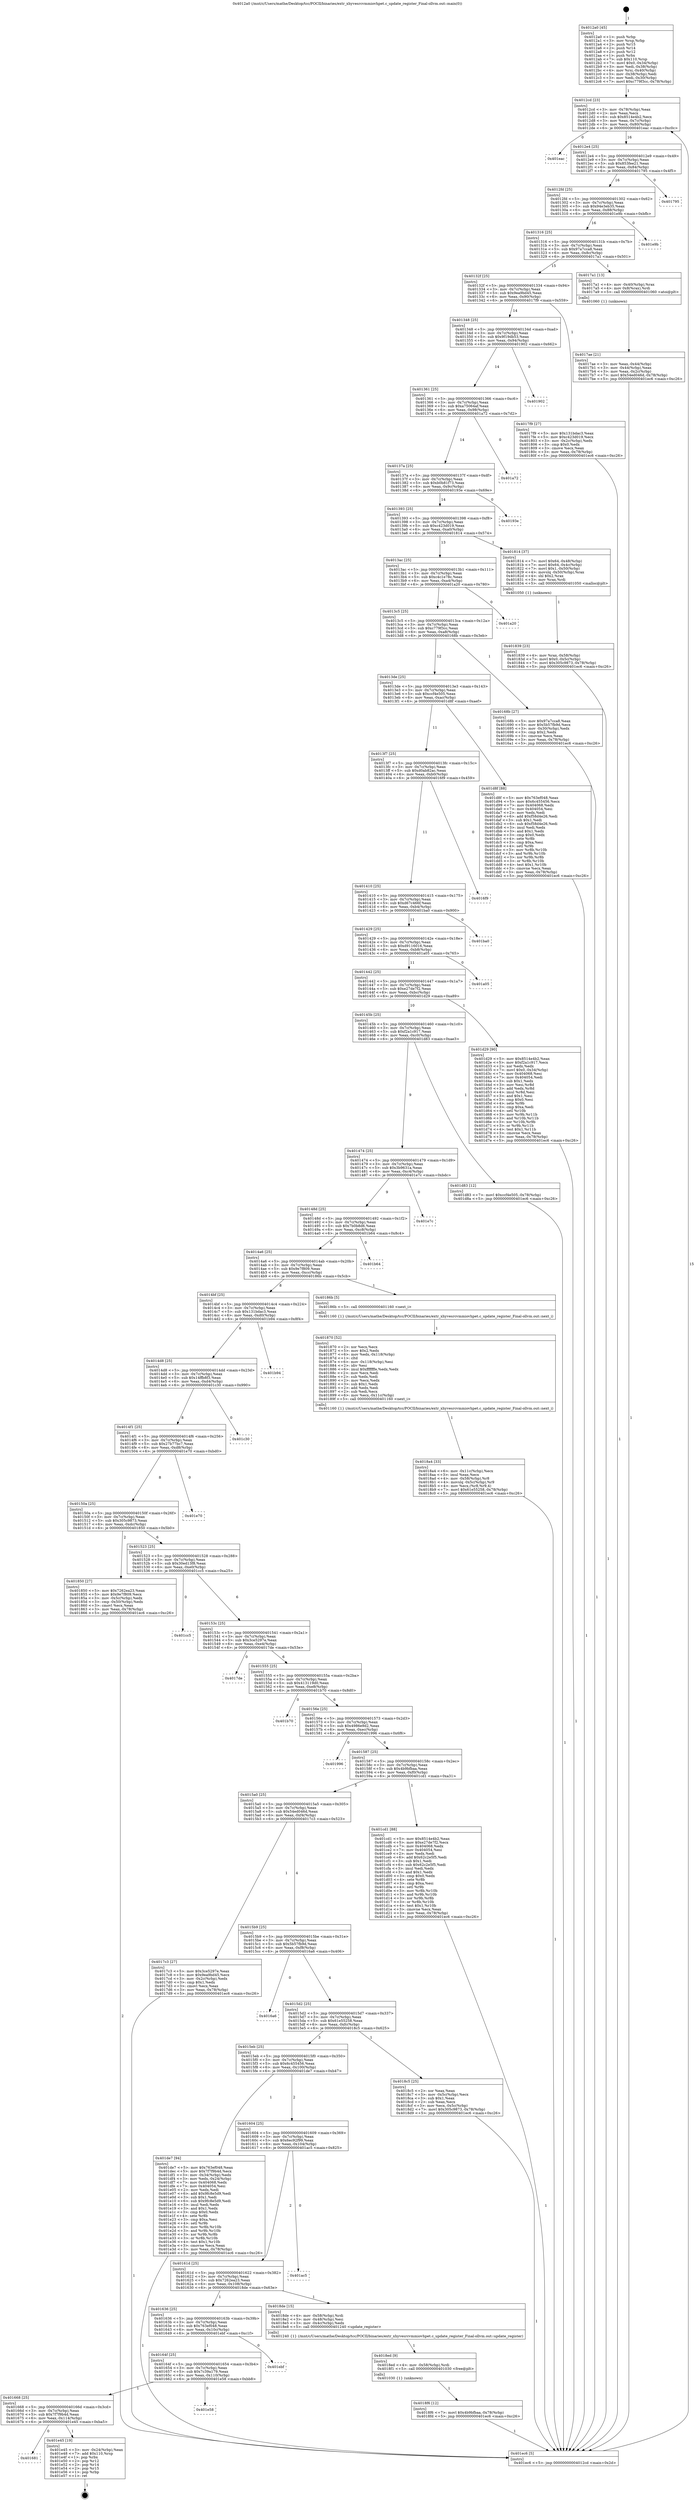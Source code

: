 digraph "0x4012a0" {
  label = "0x4012a0 (/mnt/c/Users/mathe/Desktop/tcc/POCII/binaries/extr_xhyvesrcvmmiovhpet.c_update_register_Final-ollvm.out::main(0))"
  labelloc = "t"
  node[shape=record]

  Entry [label="",width=0.3,height=0.3,shape=circle,fillcolor=black,style=filled]
  "0x4012cd" [label="{
     0x4012cd [23]\l
     | [instrs]\l
     &nbsp;&nbsp;0x4012cd \<+3\>: mov -0x78(%rbp),%eax\l
     &nbsp;&nbsp;0x4012d0 \<+2\>: mov %eax,%ecx\l
     &nbsp;&nbsp;0x4012d2 \<+6\>: sub $0x8514e4b2,%ecx\l
     &nbsp;&nbsp;0x4012d8 \<+3\>: mov %eax,-0x7c(%rbp)\l
     &nbsp;&nbsp;0x4012db \<+3\>: mov %ecx,-0x80(%rbp)\l
     &nbsp;&nbsp;0x4012de \<+6\>: je 0000000000401eac \<main+0xc0c\>\l
  }"]
  "0x401eac" [label="{
     0x401eac\l
  }", style=dashed]
  "0x4012e4" [label="{
     0x4012e4 [25]\l
     | [instrs]\l
     &nbsp;&nbsp;0x4012e4 \<+5\>: jmp 00000000004012e9 \<main+0x49\>\l
     &nbsp;&nbsp;0x4012e9 \<+3\>: mov -0x7c(%rbp),%eax\l
     &nbsp;&nbsp;0x4012ec \<+5\>: sub $0x853fee21,%eax\l
     &nbsp;&nbsp;0x4012f1 \<+6\>: mov %eax,-0x84(%rbp)\l
     &nbsp;&nbsp;0x4012f7 \<+6\>: je 0000000000401795 \<main+0x4f5\>\l
  }"]
  Exit [label="",width=0.3,height=0.3,shape=circle,fillcolor=black,style=filled,peripheries=2]
  "0x401795" [label="{
     0x401795\l
  }", style=dashed]
  "0x4012fd" [label="{
     0x4012fd [25]\l
     | [instrs]\l
     &nbsp;&nbsp;0x4012fd \<+5\>: jmp 0000000000401302 \<main+0x62\>\l
     &nbsp;&nbsp;0x401302 \<+3\>: mov -0x7c(%rbp),%eax\l
     &nbsp;&nbsp;0x401305 \<+5\>: sub $0x94e3eb35,%eax\l
     &nbsp;&nbsp;0x40130a \<+6\>: mov %eax,-0x88(%rbp)\l
     &nbsp;&nbsp;0x401310 \<+6\>: je 0000000000401e9b \<main+0xbfb\>\l
  }"]
  "0x401681" [label="{
     0x401681\l
  }", style=dashed]
  "0x401e9b" [label="{
     0x401e9b\l
  }", style=dashed]
  "0x401316" [label="{
     0x401316 [25]\l
     | [instrs]\l
     &nbsp;&nbsp;0x401316 \<+5\>: jmp 000000000040131b \<main+0x7b\>\l
     &nbsp;&nbsp;0x40131b \<+3\>: mov -0x7c(%rbp),%eax\l
     &nbsp;&nbsp;0x40131e \<+5\>: sub $0x97a7cca8,%eax\l
     &nbsp;&nbsp;0x401323 \<+6\>: mov %eax,-0x8c(%rbp)\l
     &nbsp;&nbsp;0x401329 \<+6\>: je 00000000004017a1 \<main+0x501\>\l
  }"]
  "0x401e45" [label="{
     0x401e45 [19]\l
     | [instrs]\l
     &nbsp;&nbsp;0x401e45 \<+3\>: mov -0x24(%rbp),%eax\l
     &nbsp;&nbsp;0x401e48 \<+7\>: add $0x110,%rsp\l
     &nbsp;&nbsp;0x401e4f \<+1\>: pop %rbx\l
     &nbsp;&nbsp;0x401e50 \<+2\>: pop %r12\l
     &nbsp;&nbsp;0x401e52 \<+2\>: pop %r14\l
     &nbsp;&nbsp;0x401e54 \<+2\>: pop %r15\l
     &nbsp;&nbsp;0x401e56 \<+1\>: pop %rbp\l
     &nbsp;&nbsp;0x401e57 \<+1\>: ret\l
  }"]
  "0x4017a1" [label="{
     0x4017a1 [13]\l
     | [instrs]\l
     &nbsp;&nbsp;0x4017a1 \<+4\>: mov -0x40(%rbp),%rax\l
     &nbsp;&nbsp;0x4017a5 \<+4\>: mov 0x8(%rax),%rdi\l
     &nbsp;&nbsp;0x4017a9 \<+5\>: call 0000000000401060 \<atoi@plt\>\l
     | [calls]\l
     &nbsp;&nbsp;0x401060 \{1\} (unknown)\l
  }"]
  "0x40132f" [label="{
     0x40132f [25]\l
     | [instrs]\l
     &nbsp;&nbsp;0x40132f \<+5\>: jmp 0000000000401334 \<main+0x94\>\l
     &nbsp;&nbsp;0x401334 \<+3\>: mov -0x7c(%rbp),%eax\l
     &nbsp;&nbsp;0x401337 \<+5\>: sub $0x9ea9bd45,%eax\l
     &nbsp;&nbsp;0x40133c \<+6\>: mov %eax,-0x90(%rbp)\l
     &nbsp;&nbsp;0x401342 \<+6\>: je 00000000004017f9 \<main+0x559\>\l
  }"]
  "0x401668" [label="{
     0x401668 [25]\l
     | [instrs]\l
     &nbsp;&nbsp;0x401668 \<+5\>: jmp 000000000040166d \<main+0x3cd\>\l
     &nbsp;&nbsp;0x40166d \<+3\>: mov -0x7c(%rbp),%eax\l
     &nbsp;&nbsp;0x401670 \<+5\>: sub $0x7f7f9b4d,%eax\l
     &nbsp;&nbsp;0x401675 \<+6\>: mov %eax,-0x114(%rbp)\l
     &nbsp;&nbsp;0x40167b \<+6\>: je 0000000000401e45 \<main+0xba5\>\l
  }"]
  "0x4017f9" [label="{
     0x4017f9 [27]\l
     | [instrs]\l
     &nbsp;&nbsp;0x4017f9 \<+5\>: mov $0x131bdac3,%eax\l
     &nbsp;&nbsp;0x4017fe \<+5\>: mov $0xc423d019,%ecx\l
     &nbsp;&nbsp;0x401803 \<+3\>: mov -0x2c(%rbp),%edx\l
     &nbsp;&nbsp;0x401806 \<+3\>: cmp $0x0,%edx\l
     &nbsp;&nbsp;0x401809 \<+3\>: cmove %ecx,%eax\l
     &nbsp;&nbsp;0x40180c \<+3\>: mov %eax,-0x78(%rbp)\l
     &nbsp;&nbsp;0x40180f \<+5\>: jmp 0000000000401ec6 \<main+0xc26\>\l
  }"]
  "0x401348" [label="{
     0x401348 [25]\l
     | [instrs]\l
     &nbsp;&nbsp;0x401348 \<+5\>: jmp 000000000040134d \<main+0xad\>\l
     &nbsp;&nbsp;0x40134d \<+3\>: mov -0x7c(%rbp),%eax\l
     &nbsp;&nbsp;0x401350 \<+5\>: sub $0x9f19db53,%eax\l
     &nbsp;&nbsp;0x401355 \<+6\>: mov %eax,-0x94(%rbp)\l
     &nbsp;&nbsp;0x40135b \<+6\>: je 0000000000401902 \<main+0x662\>\l
  }"]
  "0x401e58" [label="{
     0x401e58\l
  }", style=dashed]
  "0x401902" [label="{
     0x401902\l
  }", style=dashed]
  "0x401361" [label="{
     0x401361 [25]\l
     | [instrs]\l
     &nbsp;&nbsp;0x401361 \<+5\>: jmp 0000000000401366 \<main+0xc6\>\l
     &nbsp;&nbsp;0x401366 \<+3\>: mov -0x7c(%rbp),%eax\l
     &nbsp;&nbsp;0x401369 \<+5\>: sub $0xa75064af,%eax\l
     &nbsp;&nbsp;0x40136e \<+6\>: mov %eax,-0x98(%rbp)\l
     &nbsp;&nbsp;0x401374 \<+6\>: je 0000000000401a72 \<main+0x7d2\>\l
  }"]
  "0x40164f" [label="{
     0x40164f [25]\l
     | [instrs]\l
     &nbsp;&nbsp;0x40164f \<+5\>: jmp 0000000000401654 \<main+0x3b4\>\l
     &nbsp;&nbsp;0x401654 \<+3\>: mov -0x7c(%rbp),%eax\l
     &nbsp;&nbsp;0x401657 \<+5\>: sub $0x7c39a179,%eax\l
     &nbsp;&nbsp;0x40165c \<+6\>: mov %eax,-0x110(%rbp)\l
     &nbsp;&nbsp;0x401662 \<+6\>: je 0000000000401e58 \<main+0xbb8\>\l
  }"]
  "0x401a72" [label="{
     0x401a72\l
  }", style=dashed]
  "0x40137a" [label="{
     0x40137a [25]\l
     | [instrs]\l
     &nbsp;&nbsp;0x40137a \<+5\>: jmp 000000000040137f \<main+0xdf\>\l
     &nbsp;&nbsp;0x40137f \<+3\>: mov -0x7c(%rbp),%eax\l
     &nbsp;&nbsp;0x401382 \<+5\>: sub $0xb0b81f73,%eax\l
     &nbsp;&nbsp;0x401387 \<+6\>: mov %eax,-0x9c(%rbp)\l
     &nbsp;&nbsp;0x40138d \<+6\>: je 000000000040193e \<main+0x69e\>\l
  }"]
  "0x401ebf" [label="{
     0x401ebf\l
  }", style=dashed]
  "0x40193e" [label="{
     0x40193e\l
  }", style=dashed]
  "0x401393" [label="{
     0x401393 [25]\l
     | [instrs]\l
     &nbsp;&nbsp;0x401393 \<+5\>: jmp 0000000000401398 \<main+0xf8\>\l
     &nbsp;&nbsp;0x401398 \<+3\>: mov -0x7c(%rbp),%eax\l
     &nbsp;&nbsp;0x40139b \<+5\>: sub $0xc423d019,%eax\l
     &nbsp;&nbsp;0x4013a0 \<+6\>: mov %eax,-0xa0(%rbp)\l
     &nbsp;&nbsp;0x4013a6 \<+6\>: je 0000000000401814 \<main+0x574\>\l
  }"]
  "0x4018f6" [label="{
     0x4018f6 [12]\l
     | [instrs]\l
     &nbsp;&nbsp;0x4018f6 \<+7\>: movl $0x4b9bfbaa,-0x78(%rbp)\l
     &nbsp;&nbsp;0x4018fd \<+5\>: jmp 0000000000401ec6 \<main+0xc26\>\l
  }"]
  "0x401814" [label="{
     0x401814 [37]\l
     | [instrs]\l
     &nbsp;&nbsp;0x401814 \<+7\>: movl $0x64,-0x48(%rbp)\l
     &nbsp;&nbsp;0x40181b \<+7\>: movl $0x64,-0x4c(%rbp)\l
     &nbsp;&nbsp;0x401822 \<+7\>: movl $0x1,-0x50(%rbp)\l
     &nbsp;&nbsp;0x401829 \<+4\>: movslq -0x50(%rbp),%rax\l
     &nbsp;&nbsp;0x40182d \<+4\>: shl $0x2,%rax\l
     &nbsp;&nbsp;0x401831 \<+3\>: mov %rax,%rdi\l
     &nbsp;&nbsp;0x401834 \<+5\>: call 0000000000401050 \<malloc@plt\>\l
     | [calls]\l
     &nbsp;&nbsp;0x401050 \{1\} (unknown)\l
  }"]
  "0x4013ac" [label="{
     0x4013ac [25]\l
     | [instrs]\l
     &nbsp;&nbsp;0x4013ac \<+5\>: jmp 00000000004013b1 \<main+0x111\>\l
     &nbsp;&nbsp;0x4013b1 \<+3\>: mov -0x7c(%rbp),%eax\l
     &nbsp;&nbsp;0x4013b4 \<+5\>: sub $0xc4c1e78c,%eax\l
     &nbsp;&nbsp;0x4013b9 \<+6\>: mov %eax,-0xa4(%rbp)\l
     &nbsp;&nbsp;0x4013bf \<+6\>: je 0000000000401a20 \<main+0x780\>\l
  }"]
  "0x4018ed" [label="{
     0x4018ed [9]\l
     | [instrs]\l
     &nbsp;&nbsp;0x4018ed \<+4\>: mov -0x58(%rbp),%rdi\l
     &nbsp;&nbsp;0x4018f1 \<+5\>: call 0000000000401030 \<free@plt\>\l
     | [calls]\l
     &nbsp;&nbsp;0x401030 \{1\} (unknown)\l
  }"]
  "0x401a20" [label="{
     0x401a20\l
  }", style=dashed]
  "0x4013c5" [label="{
     0x4013c5 [25]\l
     | [instrs]\l
     &nbsp;&nbsp;0x4013c5 \<+5\>: jmp 00000000004013ca \<main+0x12a\>\l
     &nbsp;&nbsp;0x4013ca \<+3\>: mov -0x7c(%rbp),%eax\l
     &nbsp;&nbsp;0x4013cd \<+5\>: sub $0xc779f3cc,%eax\l
     &nbsp;&nbsp;0x4013d2 \<+6\>: mov %eax,-0xa8(%rbp)\l
     &nbsp;&nbsp;0x4013d8 \<+6\>: je 000000000040168b \<main+0x3eb\>\l
  }"]
  "0x401636" [label="{
     0x401636 [25]\l
     | [instrs]\l
     &nbsp;&nbsp;0x401636 \<+5\>: jmp 000000000040163b \<main+0x39b\>\l
     &nbsp;&nbsp;0x40163b \<+3\>: mov -0x7c(%rbp),%eax\l
     &nbsp;&nbsp;0x40163e \<+5\>: sub $0x763ef048,%eax\l
     &nbsp;&nbsp;0x401643 \<+6\>: mov %eax,-0x10c(%rbp)\l
     &nbsp;&nbsp;0x401649 \<+6\>: je 0000000000401ebf \<main+0xc1f\>\l
  }"]
  "0x40168b" [label="{
     0x40168b [27]\l
     | [instrs]\l
     &nbsp;&nbsp;0x40168b \<+5\>: mov $0x97a7cca8,%eax\l
     &nbsp;&nbsp;0x401690 \<+5\>: mov $0x5b57fb9d,%ecx\l
     &nbsp;&nbsp;0x401695 \<+3\>: mov -0x30(%rbp),%edx\l
     &nbsp;&nbsp;0x401698 \<+3\>: cmp $0x2,%edx\l
     &nbsp;&nbsp;0x40169b \<+3\>: cmovne %ecx,%eax\l
     &nbsp;&nbsp;0x40169e \<+3\>: mov %eax,-0x78(%rbp)\l
     &nbsp;&nbsp;0x4016a1 \<+5\>: jmp 0000000000401ec6 \<main+0xc26\>\l
  }"]
  "0x4013de" [label="{
     0x4013de [25]\l
     | [instrs]\l
     &nbsp;&nbsp;0x4013de \<+5\>: jmp 00000000004013e3 \<main+0x143\>\l
     &nbsp;&nbsp;0x4013e3 \<+3\>: mov -0x7c(%rbp),%eax\l
     &nbsp;&nbsp;0x4013e6 \<+5\>: sub $0xccf4e505,%eax\l
     &nbsp;&nbsp;0x4013eb \<+6\>: mov %eax,-0xac(%rbp)\l
     &nbsp;&nbsp;0x4013f1 \<+6\>: je 0000000000401d8f \<main+0xaef\>\l
  }"]
  "0x401ec6" [label="{
     0x401ec6 [5]\l
     | [instrs]\l
     &nbsp;&nbsp;0x401ec6 \<+5\>: jmp 00000000004012cd \<main+0x2d\>\l
  }"]
  "0x4012a0" [label="{
     0x4012a0 [45]\l
     | [instrs]\l
     &nbsp;&nbsp;0x4012a0 \<+1\>: push %rbp\l
     &nbsp;&nbsp;0x4012a1 \<+3\>: mov %rsp,%rbp\l
     &nbsp;&nbsp;0x4012a4 \<+2\>: push %r15\l
     &nbsp;&nbsp;0x4012a6 \<+2\>: push %r14\l
     &nbsp;&nbsp;0x4012a8 \<+2\>: push %r12\l
     &nbsp;&nbsp;0x4012aa \<+1\>: push %rbx\l
     &nbsp;&nbsp;0x4012ab \<+7\>: sub $0x110,%rsp\l
     &nbsp;&nbsp;0x4012b2 \<+7\>: movl $0x0,-0x34(%rbp)\l
     &nbsp;&nbsp;0x4012b9 \<+3\>: mov %edi,-0x38(%rbp)\l
     &nbsp;&nbsp;0x4012bc \<+4\>: mov %rsi,-0x40(%rbp)\l
     &nbsp;&nbsp;0x4012c0 \<+3\>: mov -0x38(%rbp),%edi\l
     &nbsp;&nbsp;0x4012c3 \<+3\>: mov %edi,-0x30(%rbp)\l
     &nbsp;&nbsp;0x4012c6 \<+7\>: movl $0xc779f3cc,-0x78(%rbp)\l
  }"]
  "0x4017ae" [label="{
     0x4017ae [21]\l
     | [instrs]\l
     &nbsp;&nbsp;0x4017ae \<+3\>: mov %eax,-0x44(%rbp)\l
     &nbsp;&nbsp;0x4017b1 \<+3\>: mov -0x44(%rbp),%eax\l
     &nbsp;&nbsp;0x4017b4 \<+3\>: mov %eax,-0x2c(%rbp)\l
     &nbsp;&nbsp;0x4017b7 \<+7\>: movl $0x54ed046d,-0x78(%rbp)\l
     &nbsp;&nbsp;0x4017be \<+5\>: jmp 0000000000401ec6 \<main+0xc26\>\l
  }"]
  "0x4018de" [label="{
     0x4018de [15]\l
     | [instrs]\l
     &nbsp;&nbsp;0x4018de \<+4\>: mov -0x58(%rbp),%rdi\l
     &nbsp;&nbsp;0x4018e2 \<+3\>: mov -0x48(%rbp),%esi\l
     &nbsp;&nbsp;0x4018e5 \<+3\>: mov -0x4c(%rbp),%edx\l
     &nbsp;&nbsp;0x4018e8 \<+5\>: call 0000000000401240 \<update_register\>\l
     | [calls]\l
     &nbsp;&nbsp;0x401240 \{1\} (/mnt/c/Users/mathe/Desktop/tcc/POCII/binaries/extr_xhyvesrcvmmiovhpet.c_update_register_Final-ollvm.out::update_register)\l
  }"]
  "0x401d8f" [label="{
     0x401d8f [88]\l
     | [instrs]\l
     &nbsp;&nbsp;0x401d8f \<+5\>: mov $0x763ef048,%eax\l
     &nbsp;&nbsp;0x401d94 \<+5\>: mov $0x6c455456,%ecx\l
     &nbsp;&nbsp;0x401d99 \<+7\>: mov 0x404068,%edx\l
     &nbsp;&nbsp;0x401da0 \<+7\>: mov 0x404054,%esi\l
     &nbsp;&nbsp;0x401da7 \<+2\>: mov %edx,%edi\l
     &nbsp;&nbsp;0x401da9 \<+6\>: add $0xf58d4e26,%edi\l
     &nbsp;&nbsp;0x401daf \<+3\>: sub $0x1,%edi\l
     &nbsp;&nbsp;0x401db2 \<+6\>: sub $0xf58d4e26,%edi\l
     &nbsp;&nbsp;0x401db8 \<+3\>: imul %edi,%edx\l
     &nbsp;&nbsp;0x401dbb \<+3\>: and $0x1,%edx\l
     &nbsp;&nbsp;0x401dbe \<+3\>: cmp $0x0,%edx\l
     &nbsp;&nbsp;0x401dc1 \<+4\>: sete %r8b\l
     &nbsp;&nbsp;0x401dc5 \<+3\>: cmp $0xa,%esi\l
     &nbsp;&nbsp;0x401dc8 \<+4\>: setl %r9b\l
     &nbsp;&nbsp;0x401dcc \<+3\>: mov %r8b,%r10b\l
     &nbsp;&nbsp;0x401dcf \<+3\>: and %r9b,%r10b\l
     &nbsp;&nbsp;0x401dd2 \<+3\>: xor %r9b,%r8b\l
     &nbsp;&nbsp;0x401dd5 \<+3\>: or %r8b,%r10b\l
     &nbsp;&nbsp;0x401dd8 \<+4\>: test $0x1,%r10b\l
     &nbsp;&nbsp;0x401ddc \<+3\>: cmovne %ecx,%eax\l
     &nbsp;&nbsp;0x401ddf \<+3\>: mov %eax,-0x78(%rbp)\l
     &nbsp;&nbsp;0x401de2 \<+5\>: jmp 0000000000401ec6 \<main+0xc26\>\l
  }"]
  "0x4013f7" [label="{
     0x4013f7 [25]\l
     | [instrs]\l
     &nbsp;&nbsp;0x4013f7 \<+5\>: jmp 00000000004013fc \<main+0x15c\>\l
     &nbsp;&nbsp;0x4013fc \<+3\>: mov -0x7c(%rbp),%eax\l
     &nbsp;&nbsp;0x4013ff \<+5\>: sub $0xd0ab82ac,%eax\l
     &nbsp;&nbsp;0x401404 \<+6\>: mov %eax,-0xb0(%rbp)\l
     &nbsp;&nbsp;0x40140a \<+6\>: je 00000000004016f9 \<main+0x459\>\l
  }"]
  "0x40161d" [label="{
     0x40161d [25]\l
     | [instrs]\l
     &nbsp;&nbsp;0x40161d \<+5\>: jmp 0000000000401622 \<main+0x382\>\l
     &nbsp;&nbsp;0x401622 \<+3\>: mov -0x7c(%rbp),%eax\l
     &nbsp;&nbsp;0x401625 \<+5\>: sub $0x7262ea23,%eax\l
     &nbsp;&nbsp;0x40162a \<+6\>: mov %eax,-0x108(%rbp)\l
     &nbsp;&nbsp;0x401630 \<+6\>: je 00000000004018de \<main+0x63e\>\l
  }"]
  "0x4016f9" [label="{
     0x4016f9\l
  }", style=dashed]
  "0x401410" [label="{
     0x401410 [25]\l
     | [instrs]\l
     &nbsp;&nbsp;0x401410 \<+5\>: jmp 0000000000401415 \<main+0x175\>\l
     &nbsp;&nbsp;0x401415 \<+3\>: mov -0x7c(%rbp),%eax\l
     &nbsp;&nbsp;0x401418 \<+5\>: sub $0xd67c466f,%eax\l
     &nbsp;&nbsp;0x40141d \<+6\>: mov %eax,-0xb4(%rbp)\l
     &nbsp;&nbsp;0x401423 \<+6\>: je 0000000000401ba0 \<main+0x900\>\l
  }"]
  "0x401ac5" [label="{
     0x401ac5\l
  }", style=dashed]
  "0x401ba0" [label="{
     0x401ba0\l
  }", style=dashed]
  "0x401429" [label="{
     0x401429 [25]\l
     | [instrs]\l
     &nbsp;&nbsp;0x401429 \<+5\>: jmp 000000000040142e \<main+0x18e\>\l
     &nbsp;&nbsp;0x40142e \<+3\>: mov -0x7c(%rbp),%eax\l
     &nbsp;&nbsp;0x401431 \<+5\>: sub $0xd9116016,%eax\l
     &nbsp;&nbsp;0x401436 \<+6\>: mov %eax,-0xb8(%rbp)\l
     &nbsp;&nbsp;0x40143c \<+6\>: je 0000000000401a05 \<main+0x765\>\l
  }"]
  "0x401604" [label="{
     0x401604 [25]\l
     | [instrs]\l
     &nbsp;&nbsp;0x401604 \<+5\>: jmp 0000000000401609 \<main+0x369\>\l
     &nbsp;&nbsp;0x401609 \<+3\>: mov -0x7c(%rbp),%eax\l
     &nbsp;&nbsp;0x40160c \<+5\>: sub $0x6ec92f99,%eax\l
     &nbsp;&nbsp;0x401611 \<+6\>: mov %eax,-0x104(%rbp)\l
     &nbsp;&nbsp;0x401617 \<+6\>: je 0000000000401ac5 \<main+0x825\>\l
  }"]
  "0x401a05" [label="{
     0x401a05\l
  }", style=dashed]
  "0x401442" [label="{
     0x401442 [25]\l
     | [instrs]\l
     &nbsp;&nbsp;0x401442 \<+5\>: jmp 0000000000401447 \<main+0x1a7\>\l
     &nbsp;&nbsp;0x401447 \<+3\>: mov -0x7c(%rbp),%eax\l
     &nbsp;&nbsp;0x40144a \<+5\>: sub $0xe27de7f2,%eax\l
     &nbsp;&nbsp;0x40144f \<+6\>: mov %eax,-0xbc(%rbp)\l
     &nbsp;&nbsp;0x401455 \<+6\>: je 0000000000401d29 \<main+0xa89\>\l
  }"]
  "0x401de7" [label="{
     0x401de7 [94]\l
     | [instrs]\l
     &nbsp;&nbsp;0x401de7 \<+5\>: mov $0x763ef048,%eax\l
     &nbsp;&nbsp;0x401dec \<+5\>: mov $0x7f7f9b4d,%ecx\l
     &nbsp;&nbsp;0x401df1 \<+3\>: mov -0x34(%rbp),%edx\l
     &nbsp;&nbsp;0x401df4 \<+3\>: mov %edx,-0x24(%rbp)\l
     &nbsp;&nbsp;0x401df7 \<+7\>: mov 0x404068,%edx\l
     &nbsp;&nbsp;0x401dfe \<+7\>: mov 0x404054,%esi\l
     &nbsp;&nbsp;0x401e05 \<+2\>: mov %edx,%edi\l
     &nbsp;&nbsp;0x401e07 \<+6\>: add $0x9fc8e5d9,%edi\l
     &nbsp;&nbsp;0x401e0d \<+3\>: sub $0x1,%edi\l
     &nbsp;&nbsp;0x401e10 \<+6\>: sub $0x9fc8e5d9,%edi\l
     &nbsp;&nbsp;0x401e16 \<+3\>: imul %edi,%edx\l
     &nbsp;&nbsp;0x401e19 \<+3\>: and $0x1,%edx\l
     &nbsp;&nbsp;0x401e1c \<+3\>: cmp $0x0,%edx\l
     &nbsp;&nbsp;0x401e1f \<+4\>: sete %r8b\l
     &nbsp;&nbsp;0x401e23 \<+3\>: cmp $0xa,%esi\l
     &nbsp;&nbsp;0x401e26 \<+4\>: setl %r9b\l
     &nbsp;&nbsp;0x401e2a \<+3\>: mov %r8b,%r10b\l
     &nbsp;&nbsp;0x401e2d \<+3\>: and %r9b,%r10b\l
     &nbsp;&nbsp;0x401e30 \<+3\>: xor %r9b,%r8b\l
     &nbsp;&nbsp;0x401e33 \<+3\>: or %r8b,%r10b\l
     &nbsp;&nbsp;0x401e36 \<+4\>: test $0x1,%r10b\l
     &nbsp;&nbsp;0x401e3a \<+3\>: cmovne %ecx,%eax\l
     &nbsp;&nbsp;0x401e3d \<+3\>: mov %eax,-0x78(%rbp)\l
     &nbsp;&nbsp;0x401e40 \<+5\>: jmp 0000000000401ec6 \<main+0xc26\>\l
  }"]
  "0x401d29" [label="{
     0x401d29 [90]\l
     | [instrs]\l
     &nbsp;&nbsp;0x401d29 \<+5\>: mov $0x8514e4b2,%eax\l
     &nbsp;&nbsp;0x401d2e \<+5\>: mov $0xf2a1c917,%ecx\l
     &nbsp;&nbsp;0x401d33 \<+2\>: xor %edx,%edx\l
     &nbsp;&nbsp;0x401d35 \<+7\>: movl $0x0,-0x34(%rbp)\l
     &nbsp;&nbsp;0x401d3c \<+7\>: mov 0x404068,%esi\l
     &nbsp;&nbsp;0x401d43 \<+7\>: mov 0x404054,%edi\l
     &nbsp;&nbsp;0x401d4a \<+3\>: sub $0x1,%edx\l
     &nbsp;&nbsp;0x401d4d \<+3\>: mov %esi,%r8d\l
     &nbsp;&nbsp;0x401d50 \<+3\>: add %edx,%r8d\l
     &nbsp;&nbsp;0x401d53 \<+4\>: imul %r8d,%esi\l
     &nbsp;&nbsp;0x401d57 \<+3\>: and $0x1,%esi\l
     &nbsp;&nbsp;0x401d5a \<+3\>: cmp $0x0,%esi\l
     &nbsp;&nbsp;0x401d5d \<+4\>: sete %r9b\l
     &nbsp;&nbsp;0x401d61 \<+3\>: cmp $0xa,%edi\l
     &nbsp;&nbsp;0x401d64 \<+4\>: setl %r10b\l
     &nbsp;&nbsp;0x401d68 \<+3\>: mov %r9b,%r11b\l
     &nbsp;&nbsp;0x401d6b \<+3\>: and %r10b,%r11b\l
     &nbsp;&nbsp;0x401d6e \<+3\>: xor %r10b,%r9b\l
     &nbsp;&nbsp;0x401d71 \<+3\>: or %r9b,%r11b\l
     &nbsp;&nbsp;0x401d74 \<+4\>: test $0x1,%r11b\l
     &nbsp;&nbsp;0x401d78 \<+3\>: cmovne %ecx,%eax\l
     &nbsp;&nbsp;0x401d7b \<+3\>: mov %eax,-0x78(%rbp)\l
     &nbsp;&nbsp;0x401d7e \<+5\>: jmp 0000000000401ec6 \<main+0xc26\>\l
  }"]
  "0x40145b" [label="{
     0x40145b [25]\l
     | [instrs]\l
     &nbsp;&nbsp;0x40145b \<+5\>: jmp 0000000000401460 \<main+0x1c0\>\l
     &nbsp;&nbsp;0x401460 \<+3\>: mov -0x7c(%rbp),%eax\l
     &nbsp;&nbsp;0x401463 \<+5\>: sub $0xf2a1c917,%eax\l
     &nbsp;&nbsp;0x401468 \<+6\>: mov %eax,-0xc0(%rbp)\l
     &nbsp;&nbsp;0x40146e \<+6\>: je 0000000000401d83 \<main+0xae3\>\l
  }"]
  "0x4015eb" [label="{
     0x4015eb [25]\l
     | [instrs]\l
     &nbsp;&nbsp;0x4015eb \<+5\>: jmp 00000000004015f0 \<main+0x350\>\l
     &nbsp;&nbsp;0x4015f0 \<+3\>: mov -0x7c(%rbp),%eax\l
     &nbsp;&nbsp;0x4015f3 \<+5\>: sub $0x6c455456,%eax\l
     &nbsp;&nbsp;0x4015f8 \<+6\>: mov %eax,-0x100(%rbp)\l
     &nbsp;&nbsp;0x4015fe \<+6\>: je 0000000000401de7 \<main+0xb47\>\l
  }"]
  "0x401d83" [label="{
     0x401d83 [12]\l
     | [instrs]\l
     &nbsp;&nbsp;0x401d83 \<+7\>: movl $0xccf4e505,-0x78(%rbp)\l
     &nbsp;&nbsp;0x401d8a \<+5\>: jmp 0000000000401ec6 \<main+0xc26\>\l
  }"]
  "0x401474" [label="{
     0x401474 [25]\l
     | [instrs]\l
     &nbsp;&nbsp;0x401474 \<+5\>: jmp 0000000000401479 \<main+0x1d9\>\l
     &nbsp;&nbsp;0x401479 \<+3\>: mov -0x7c(%rbp),%eax\l
     &nbsp;&nbsp;0x40147c \<+5\>: sub $0x3b9631a,%eax\l
     &nbsp;&nbsp;0x401481 \<+6\>: mov %eax,-0xc4(%rbp)\l
     &nbsp;&nbsp;0x401487 \<+6\>: je 0000000000401e7c \<main+0xbdc\>\l
  }"]
  "0x4018c5" [label="{
     0x4018c5 [25]\l
     | [instrs]\l
     &nbsp;&nbsp;0x4018c5 \<+2\>: xor %eax,%eax\l
     &nbsp;&nbsp;0x4018c7 \<+3\>: mov -0x5c(%rbp),%ecx\l
     &nbsp;&nbsp;0x4018ca \<+3\>: sub $0x1,%eax\l
     &nbsp;&nbsp;0x4018cd \<+2\>: sub %eax,%ecx\l
     &nbsp;&nbsp;0x4018cf \<+3\>: mov %ecx,-0x5c(%rbp)\l
     &nbsp;&nbsp;0x4018d2 \<+7\>: movl $0x305c9873,-0x78(%rbp)\l
     &nbsp;&nbsp;0x4018d9 \<+5\>: jmp 0000000000401ec6 \<main+0xc26\>\l
  }"]
  "0x401e7c" [label="{
     0x401e7c\l
  }", style=dashed]
  "0x40148d" [label="{
     0x40148d [25]\l
     | [instrs]\l
     &nbsp;&nbsp;0x40148d \<+5\>: jmp 0000000000401492 \<main+0x1f2\>\l
     &nbsp;&nbsp;0x401492 \<+3\>: mov -0x7c(%rbp),%eax\l
     &nbsp;&nbsp;0x401495 \<+5\>: sub $0x7b0b8d6,%eax\l
     &nbsp;&nbsp;0x40149a \<+6\>: mov %eax,-0xc8(%rbp)\l
     &nbsp;&nbsp;0x4014a0 \<+6\>: je 0000000000401b64 \<main+0x8c4\>\l
  }"]
  "0x4015d2" [label="{
     0x4015d2 [25]\l
     | [instrs]\l
     &nbsp;&nbsp;0x4015d2 \<+5\>: jmp 00000000004015d7 \<main+0x337\>\l
     &nbsp;&nbsp;0x4015d7 \<+3\>: mov -0x7c(%rbp),%eax\l
     &nbsp;&nbsp;0x4015da \<+5\>: sub $0x61e55258,%eax\l
     &nbsp;&nbsp;0x4015df \<+6\>: mov %eax,-0xfc(%rbp)\l
     &nbsp;&nbsp;0x4015e5 \<+6\>: je 00000000004018c5 \<main+0x625\>\l
  }"]
  "0x401b64" [label="{
     0x401b64\l
  }", style=dashed]
  "0x4014a6" [label="{
     0x4014a6 [25]\l
     | [instrs]\l
     &nbsp;&nbsp;0x4014a6 \<+5\>: jmp 00000000004014ab \<main+0x20b\>\l
     &nbsp;&nbsp;0x4014ab \<+3\>: mov -0x7c(%rbp),%eax\l
     &nbsp;&nbsp;0x4014ae \<+5\>: sub $0x9e7f809,%eax\l
     &nbsp;&nbsp;0x4014b3 \<+6\>: mov %eax,-0xcc(%rbp)\l
     &nbsp;&nbsp;0x4014b9 \<+6\>: je 000000000040186b \<main+0x5cb\>\l
  }"]
  "0x4016a6" [label="{
     0x4016a6\l
  }", style=dashed]
  "0x40186b" [label="{
     0x40186b [5]\l
     | [instrs]\l
     &nbsp;&nbsp;0x40186b \<+5\>: call 0000000000401160 \<next_i\>\l
     | [calls]\l
     &nbsp;&nbsp;0x401160 \{1\} (/mnt/c/Users/mathe/Desktop/tcc/POCII/binaries/extr_xhyvesrcvmmiovhpet.c_update_register_Final-ollvm.out::next_i)\l
  }"]
  "0x4014bf" [label="{
     0x4014bf [25]\l
     | [instrs]\l
     &nbsp;&nbsp;0x4014bf \<+5\>: jmp 00000000004014c4 \<main+0x224\>\l
     &nbsp;&nbsp;0x4014c4 \<+3\>: mov -0x7c(%rbp),%eax\l
     &nbsp;&nbsp;0x4014c7 \<+5\>: sub $0x131bdac3,%eax\l
     &nbsp;&nbsp;0x4014cc \<+6\>: mov %eax,-0xd0(%rbp)\l
     &nbsp;&nbsp;0x4014d2 \<+6\>: je 0000000000401b94 \<main+0x8f4\>\l
  }"]
  "0x4018a4" [label="{
     0x4018a4 [33]\l
     | [instrs]\l
     &nbsp;&nbsp;0x4018a4 \<+6\>: mov -0x11c(%rbp),%ecx\l
     &nbsp;&nbsp;0x4018aa \<+3\>: imul %eax,%ecx\l
     &nbsp;&nbsp;0x4018ad \<+4\>: mov -0x58(%rbp),%r8\l
     &nbsp;&nbsp;0x4018b1 \<+4\>: movslq -0x5c(%rbp),%r9\l
     &nbsp;&nbsp;0x4018b5 \<+4\>: mov %ecx,(%r8,%r9,4)\l
     &nbsp;&nbsp;0x4018b9 \<+7\>: movl $0x61e55258,-0x78(%rbp)\l
     &nbsp;&nbsp;0x4018c0 \<+5\>: jmp 0000000000401ec6 \<main+0xc26\>\l
  }"]
  "0x401b94" [label="{
     0x401b94\l
  }", style=dashed]
  "0x4014d8" [label="{
     0x4014d8 [25]\l
     | [instrs]\l
     &nbsp;&nbsp;0x4014d8 \<+5\>: jmp 00000000004014dd \<main+0x23d\>\l
     &nbsp;&nbsp;0x4014dd \<+3\>: mov -0x7c(%rbp),%eax\l
     &nbsp;&nbsp;0x4014e0 \<+5\>: sub $0x14ffb8f3,%eax\l
     &nbsp;&nbsp;0x4014e5 \<+6\>: mov %eax,-0xd4(%rbp)\l
     &nbsp;&nbsp;0x4014eb \<+6\>: je 0000000000401c30 \<main+0x990\>\l
  }"]
  "0x401870" [label="{
     0x401870 [52]\l
     | [instrs]\l
     &nbsp;&nbsp;0x401870 \<+2\>: xor %ecx,%ecx\l
     &nbsp;&nbsp;0x401872 \<+5\>: mov $0x2,%edx\l
     &nbsp;&nbsp;0x401877 \<+6\>: mov %edx,-0x118(%rbp)\l
     &nbsp;&nbsp;0x40187d \<+1\>: cltd\l
     &nbsp;&nbsp;0x40187e \<+6\>: mov -0x118(%rbp),%esi\l
     &nbsp;&nbsp;0x401884 \<+2\>: idiv %esi\l
     &nbsp;&nbsp;0x401886 \<+6\>: imul $0xfffffffe,%edx,%edx\l
     &nbsp;&nbsp;0x40188c \<+2\>: mov %ecx,%edi\l
     &nbsp;&nbsp;0x40188e \<+2\>: sub %edx,%edi\l
     &nbsp;&nbsp;0x401890 \<+2\>: mov %ecx,%edx\l
     &nbsp;&nbsp;0x401892 \<+3\>: sub $0x1,%edx\l
     &nbsp;&nbsp;0x401895 \<+2\>: add %edx,%edi\l
     &nbsp;&nbsp;0x401897 \<+2\>: sub %edi,%ecx\l
     &nbsp;&nbsp;0x401899 \<+6\>: mov %ecx,-0x11c(%rbp)\l
     &nbsp;&nbsp;0x40189f \<+5\>: call 0000000000401160 \<next_i\>\l
     | [calls]\l
     &nbsp;&nbsp;0x401160 \{1\} (/mnt/c/Users/mathe/Desktop/tcc/POCII/binaries/extr_xhyvesrcvmmiovhpet.c_update_register_Final-ollvm.out::next_i)\l
  }"]
  "0x401c30" [label="{
     0x401c30\l
  }", style=dashed]
  "0x4014f1" [label="{
     0x4014f1 [25]\l
     | [instrs]\l
     &nbsp;&nbsp;0x4014f1 \<+5\>: jmp 00000000004014f6 \<main+0x256\>\l
     &nbsp;&nbsp;0x4014f6 \<+3\>: mov -0x7c(%rbp),%eax\l
     &nbsp;&nbsp;0x4014f9 \<+5\>: sub $0x27b77bc7,%eax\l
     &nbsp;&nbsp;0x4014fe \<+6\>: mov %eax,-0xd8(%rbp)\l
     &nbsp;&nbsp;0x401504 \<+6\>: je 0000000000401e70 \<main+0xbd0\>\l
  }"]
  "0x401839" [label="{
     0x401839 [23]\l
     | [instrs]\l
     &nbsp;&nbsp;0x401839 \<+4\>: mov %rax,-0x58(%rbp)\l
     &nbsp;&nbsp;0x40183d \<+7\>: movl $0x0,-0x5c(%rbp)\l
     &nbsp;&nbsp;0x401844 \<+7\>: movl $0x305c9873,-0x78(%rbp)\l
     &nbsp;&nbsp;0x40184b \<+5\>: jmp 0000000000401ec6 \<main+0xc26\>\l
  }"]
  "0x401e70" [label="{
     0x401e70\l
  }", style=dashed]
  "0x40150a" [label="{
     0x40150a [25]\l
     | [instrs]\l
     &nbsp;&nbsp;0x40150a \<+5\>: jmp 000000000040150f \<main+0x26f\>\l
     &nbsp;&nbsp;0x40150f \<+3\>: mov -0x7c(%rbp),%eax\l
     &nbsp;&nbsp;0x401512 \<+5\>: sub $0x305c9873,%eax\l
     &nbsp;&nbsp;0x401517 \<+6\>: mov %eax,-0xdc(%rbp)\l
     &nbsp;&nbsp;0x40151d \<+6\>: je 0000000000401850 \<main+0x5b0\>\l
  }"]
  "0x4015b9" [label="{
     0x4015b9 [25]\l
     | [instrs]\l
     &nbsp;&nbsp;0x4015b9 \<+5\>: jmp 00000000004015be \<main+0x31e\>\l
     &nbsp;&nbsp;0x4015be \<+3\>: mov -0x7c(%rbp),%eax\l
     &nbsp;&nbsp;0x4015c1 \<+5\>: sub $0x5b57fb9d,%eax\l
     &nbsp;&nbsp;0x4015c6 \<+6\>: mov %eax,-0xf8(%rbp)\l
     &nbsp;&nbsp;0x4015cc \<+6\>: je 00000000004016a6 \<main+0x406\>\l
  }"]
  "0x401850" [label="{
     0x401850 [27]\l
     | [instrs]\l
     &nbsp;&nbsp;0x401850 \<+5\>: mov $0x7262ea23,%eax\l
     &nbsp;&nbsp;0x401855 \<+5\>: mov $0x9e7f809,%ecx\l
     &nbsp;&nbsp;0x40185a \<+3\>: mov -0x5c(%rbp),%edx\l
     &nbsp;&nbsp;0x40185d \<+3\>: cmp -0x50(%rbp),%edx\l
     &nbsp;&nbsp;0x401860 \<+3\>: cmovl %ecx,%eax\l
     &nbsp;&nbsp;0x401863 \<+3\>: mov %eax,-0x78(%rbp)\l
     &nbsp;&nbsp;0x401866 \<+5\>: jmp 0000000000401ec6 \<main+0xc26\>\l
  }"]
  "0x401523" [label="{
     0x401523 [25]\l
     | [instrs]\l
     &nbsp;&nbsp;0x401523 \<+5\>: jmp 0000000000401528 \<main+0x288\>\l
     &nbsp;&nbsp;0x401528 \<+3\>: mov -0x7c(%rbp),%eax\l
     &nbsp;&nbsp;0x40152b \<+5\>: sub $0x30ed13f8,%eax\l
     &nbsp;&nbsp;0x401530 \<+6\>: mov %eax,-0xe0(%rbp)\l
     &nbsp;&nbsp;0x401536 \<+6\>: je 0000000000401cc5 \<main+0xa25\>\l
  }"]
  "0x4017c3" [label="{
     0x4017c3 [27]\l
     | [instrs]\l
     &nbsp;&nbsp;0x4017c3 \<+5\>: mov $0x3ce5297e,%eax\l
     &nbsp;&nbsp;0x4017c8 \<+5\>: mov $0x9ea9bd45,%ecx\l
     &nbsp;&nbsp;0x4017cd \<+3\>: mov -0x2c(%rbp),%edx\l
     &nbsp;&nbsp;0x4017d0 \<+3\>: cmp $0x1,%edx\l
     &nbsp;&nbsp;0x4017d3 \<+3\>: cmovl %ecx,%eax\l
     &nbsp;&nbsp;0x4017d6 \<+3\>: mov %eax,-0x78(%rbp)\l
     &nbsp;&nbsp;0x4017d9 \<+5\>: jmp 0000000000401ec6 \<main+0xc26\>\l
  }"]
  "0x401cc5" [label="{
     0x401cc5\l
  }", style=dashed]
  "0x40153c" [label="{
     0x40153c [25]\l
     | [instrs]\l
     &nbsp;&nbsp;0x40153c \<+5\>: jmp 0000000000401541 \<main+0x2a1\>\l
     &nbsp;&nbsp;0x401541 \<+3\>: mov -0x7c(%rbp),%eax\l
     &nbsp;&nbsp;0x401544 \<+5\>: sub $0x3ce5297e,%eax\l
     &nbsp;&nbsp;0x401549 \<+6\>: mov %eax,-0xe4(%rbp)\l
     &nbsp;&nbsp;0x40154f \<+6\>: je 00000000004017de \<main+0x53e\>\l
  }"]
  "0x4015a0" [label="{
     0x4015a0 [25]\l
     | [instrs]\l
     &nbsp;&nbsp;0x4015a0 \<+5\>: jmp 00000000004015a5 \<main+0x305\>\l
     &nbsp;&nbsp;0x4015a5 \<+3\>: mov -0x7c(%rbp),%eax\l
     &nbsp;&nbsp;0x4015a8 \<+5\>: sub $0x54ed046d,%eax\l
     &nbsp;&nbsp;0x4015ad \<+6\>: mov %eax,-0xf4(%rbp)\l
     &nbsp;&nbsp;0x4015b3 \<+6\>: je 00000000004017c3 \<main+0x523\>\l
  }"]
  "0x4017de" [label="{
     0x4017de\l
  }", style=dashed]
  "0x401555" [label="{
     0x401555 [25]\l
     | [instrs]\l
     &nbsp;&nbsp;0x401555 \<+5\>: jmp 000000000040155a \<main+0x2ba\>\l
     &nbsp;&nbsp;0x40155a \<+3\>: mov -0x7c(%rbp),%eax\l
     &nbsp;&nbsp;0x40155d \<+5\>: sub $0x413119d0,%eax\l
     &nbsp;&nbsp;0x401562 \<+6\>: mov %eax,-0xe8(%rbp)\l
     &nbsp;&nbsp;0x401568 \<+6\>: je 0000000000401b70 \<main+0x8d0\>\l
  }"]
  "0x401cd1" [label="{
     0x401cd1 [88]\l
     | [instrs]\l
     &nbsp;&nbsp;0x401cd1 \<+5\>: mov $0x8514e4b2,%eax\l
     &nbsp;&nbsp;0x401cd6 \<+5\>: mov $0xe27de7f2,%ecx\l
     &nbsp;&nbsp;0x401cdb \<+7\>: mov 0x404068,%edx\l
     &nbsp;&nbsp;0x401ce2 \<+7\>: mov 0x404054,%esi\l
     &nbsp;&nbsp;0x401ce9 \<+2\>: mov %edx,%edi\l
     &nbsp;&nbsp;0x401ceb \<+6\>: add $0x62c2e5f5,%edi\l
     &nbsp;&nbsp;0x401cf1 \<+3\>: sub $0x1,%edi\l
     &nbsp;&nbsp;0x401cf4 \<+6\>: sub $0x62c2e5f5,%edi\l
     &nbsp;&nbsp;0x401cfa \<+3\>: imul %edi,%edx\l
     &nbsp;&nbsp;0x401cfd \<+3\>: and $0x1,%edx\l
     &nbsp;&nbsp;0x401d00 \<+3\>: cmp $0x0,%edx\l
     &nbsp;&nbsp;0x401d03 \<+4\>: sete %r8b\l
     &nbsp;&nbsp;0x401d07 \<+3\>: cmp $0xa,%esi\l
     &nbsp;&nbsp;0x401d0a \<+4\>: setl %r9b\l
     &nbsp;&nbsp;0x401d0e \<+3\>: mov %r8b,%r10b\l
     &nbsp;&nbsp;0x401d11 \<+3\>: and %r9b,%r10b\l
     &nbsp;&nbsp;0x401d14 \<+3\>: xor %r9b,%r8b\l
     &nbsp;&nbsp;0x401d17 \<+3\>: or %r8b,%r10b\l
     &nbsp;&nbsp;0x401d1a \<+4\>: test $0x1,%r10b\l
     &nbsp;&nbsp;0x401d1e \<+3\>: cmovne %ecx,%eax\l
     &nbsp;&nbsp;0x401d21 \<+3\>: mov %eax,-0x78(%rbp)\l
     &nbsp;&nbsp;0x401d24 \<+5\>: jmp 0000000000401ec6 \<main+0xc26\>\l
  }"]
  "0x401b70" [label="{
     0x401b70\l
  }", style=dashed]
  "0x40156e" [label="{
     0x40156e [25]\l
     | [instrs]\l
     &nbsp;&nbsp;0x40156e \<+5\>: jmp 0000000000401573 \<main+0x2d3\>\l
     &nbsp;&nbsp;0x401573 \<+3\>: mov -0x7c(%rbp),%eax\l
     &nbsp;&nbsp;0x401576 \<+5\>: sub $0x4986e9d2,%eax\l
     &nbsp;&nbsp;0x40157b \<+6\>: mov %eax,-0xec(%rbp)\l
     &nbsp;&nbsp;0x401581 \<+6\>: je 0000000000401996 \<main+0x6f6\>\l
  }"]
  "0x401587" [label="{
     0x401587 [25]\l
     | [instrs]\l
     &nbsp;&nbsp;0x401587 \<+5\>: jmp 000000000040158c \<main+0x2ec\>\l
     &nbsp;&nbsp;0x40158c \<+3\>: mov -0x7c(%rbp),%eax\l
     &nbsp;&nbsp;0x40158f \<+5\>: sub $0x4b9bfbaa,%eax\l
     &nbsp;&nbsp;0x401594 \<+6\>: mov %eax,-0xf0(%rbp)\l
     &nbsp;&nbsp;0x40159a \<+6\>: je 0000000000401cd1 \<main+0xa31\>\l
  }"]
  "0x401996" [label="{
     0x401996\l
  }", style=dashed]
  Entry -> "0x4012a0" [label=" 1"]
  "0x4012cd" -> "0x401eac" [label=" 0"]
  "0x4012cd" -> "0x4012e4" [label=" 16"]
  "0x401e45" -> Exit [label=" 1"]
  "0x4012e4" -> "0x401795" [label=" 0"]
  "0x4012e4" -> "0x4012fd" [label=" 16"]
  "0x401668" -> "0x401681" [label=" 0"]
  "0x4012fd" -> "0x401e9b" [label=" 0"]
  "0x4012fd" -> "0x401316" [label=" 16"]
  "0x401668" -> "0x401e45" [label=" 1"]
  "0x401316" -> "0x4017a1" [label=" 1"]
  "0x401316" -> "0x40132f" [label=" 15"]
  "0x40164f" -> "0x401668" [label=" 1"]
  "0x40132f" -> "0x4017f9" [label=" 1"]
  "0x40132f" -> "0x401348" [label=" 14"]
  "0x40164f" -> "0x401e58" [label=" 0"]
  "0x401348" -> "0x401902" [label=" 0"]
  "0x401348" -> "0x401361" [label=" 14"]
  "0x401636" -> "0x40164f" [label=" 1"]
  "0x401361" -> "0x401a72" [label=" 0"]
  "0x401361" -> "0x40137a" [label=" 14"]
  "0x401636" -> "0x401ebf" [label=" 0"]
  "0x40137a" -> "0x40193e" [label=" 0"]
  "0x40137a" -> "0x401393" [label=" 14"]
  "0x401de7" -> "0x401ec6" [label=" 1"]
  "0x401393" -> "0x401814" [label=" 1"]
  "0x401393" -> "0x4013ac" [label=" 13"]
  "0x401d8f" -> "0x401ec6" [label=" 1"]
  "0x4013ac" -> "0x401a20" [label=" 0"]
  "0x4013ac" -> "0x4013c5" [label=" 13"]
  "0x401d83" -> "0x401ec6" [label=" 1"]
  "0x4013c5" -> "0x40168b" [label=" 1"]
  "0x4013c5" -> "0x4013de" [label=" 12"]
  "0x40168b" -> "0x401ec6" [label=" 1"]
  "0x4012a0" -> "0x4012cd" [label=" 1"]
  "0x401ec6" -> "0x4012cd" [label=" 15"]
  "0x4017a1" -> "0x4017ae" [label=" 1"]
  "0x4017ae" -> "0x401ec6" [label=" 1"]
  "0x401d29" -> "0x401ec6" [label=" 1"]
  "0x4013de" -> "0x401d8f" [label=" 1"]
  "0x4013de" -> "0x4013f7" [label=" 11"]
  "0x401cd1" -> "0x401ec6" [label=" 1"]
  "0x4013f7" -> "0x4016f9" [label=" 0"]
  "0x4013f7" -> "0x401410" [label=" 11"]
  "0x4018ed" -> "0x4018f6" [label=" 1"]
  "0x401410" -> "0x401ba0" [label=" 0"]
  "0x401410" -> "0x401429" [label=" 11"]
  "0x4018de" -> "0x4018ed" [label=" 1"]
  "0x401429" -> "0x401a05" [label=" 0"]
  "0x401429" -> "0x401442" [label=" 11"]
  "0x40161d" -> "0x4018de" [label=" 1"]
  "0x401442" -> "0x401d29" [label=" 1"]
  "0x401442" -> "0x40145b" [label=" 10"]
  "0x4018f6" -> "0x401ec6" [label=" 1"]
  "0x40145b" -> "0x401d83" [label=" 1"]
  "0x40145b" -> "0x401474" [label=" 9"]
  "0x401604" -> "0x401ac5" [label=" 0"]
  "0x401474" -> "0x401e7c" [label=" 0"]
  "0x401474" -> "0x40148d" [label=" 9"]
  "0x40161d" -> "0x401636" [label=" 1"]
  "0x40148d" -> "0x401b64" [label=" 0"]
  "0x40148d" -> "0x4014a6" [label=" 9"]
  "0x4015eb" -> "0x401de7" [label=" 1"]
  "0x4014a6" -> "0x40186b" [label=" 1"]
  "0x4014a6" -> "0x4014bf" [label=" 8"]
  "0x401604" -> "0x40161d" [label=" 2"]
  "0x4014bf" -> "0x401b94" [label=" 0"]
  "0x4014bf" -> "0x4014d8" [label=" 8"]
  "0x4015d2" -> "0x4015eb" [label=" 3"]
  "0x4014d8" -> "0x401c30" [label=" 0"]
  "0x4014d8" -> "0x4014f1" [label=" 8"]
  "0x4015d2" -> "0x4018c5" [label=" 1"]
  "0x4014f1" -> "0x401e70" [label=" 0"]
  "0x4014f1" -> "0x40150a" [label=" 8"]
  "0x4015eb" -> "0x401604" [label=" 2"]
  "0x40150a" -> "0x401850" [label=" 2"]
  "0x40150a" -> "0x401523" [label=" 6"]
  "0x4015b9" -> "0x4015d2" [label=" 4"]
  "0x401523" -> "0x401cc5" [label=" 0"]
  "0x401523" -> "0x40153c" [label=" 6"]
  "0x4015b9" -> "0x4016a6" [label=" 0"]
  "0x40153c" -> "0x4017de" [label=" 0"]
  "0x40153c" -> "0x401555" [label=" 6"]
  "0x4018a4" -> "0x401ec6" [label=" 1"]
  "0x401555" -> "0x401b70" [label=" 0"]
  "0x401555" -> "0x40156e" [label=" 6"]
  "0x401870" -> "0x4018a4" [label=" 1"]
  "0x40156e" -> "0x401996" [label=" 0"]
  "0x40156e" -> "0x401587" [label=" 6"]
  "0x40186b" -> "0x401870" [label=" 1"]
  "0x401587" -> "0x401cd1" [label=" 1"]
  "0x401587" -> "0x4015a0" [label=" 5"]
  "0x4018c5" -> "0x401ec6" [label=" 1"]
  "0x4015a0" -> "0x4017c3" [label=" 1"]
  "0x4015a0" -> "0x4015b9" [label=" 4"]
  "0x4017c3" -> "0x401ec6" [label=" 1"]
  "0x4017f9" -> "0x401ec6" [label=" 1"]
  "0x401814" -> "0x401839" [label=" 1"]
  "0x401839" -> "0x401ec6" [label=" 1"]
  "0x401850" -> "0x401ec6" [label=" 2"]
}
